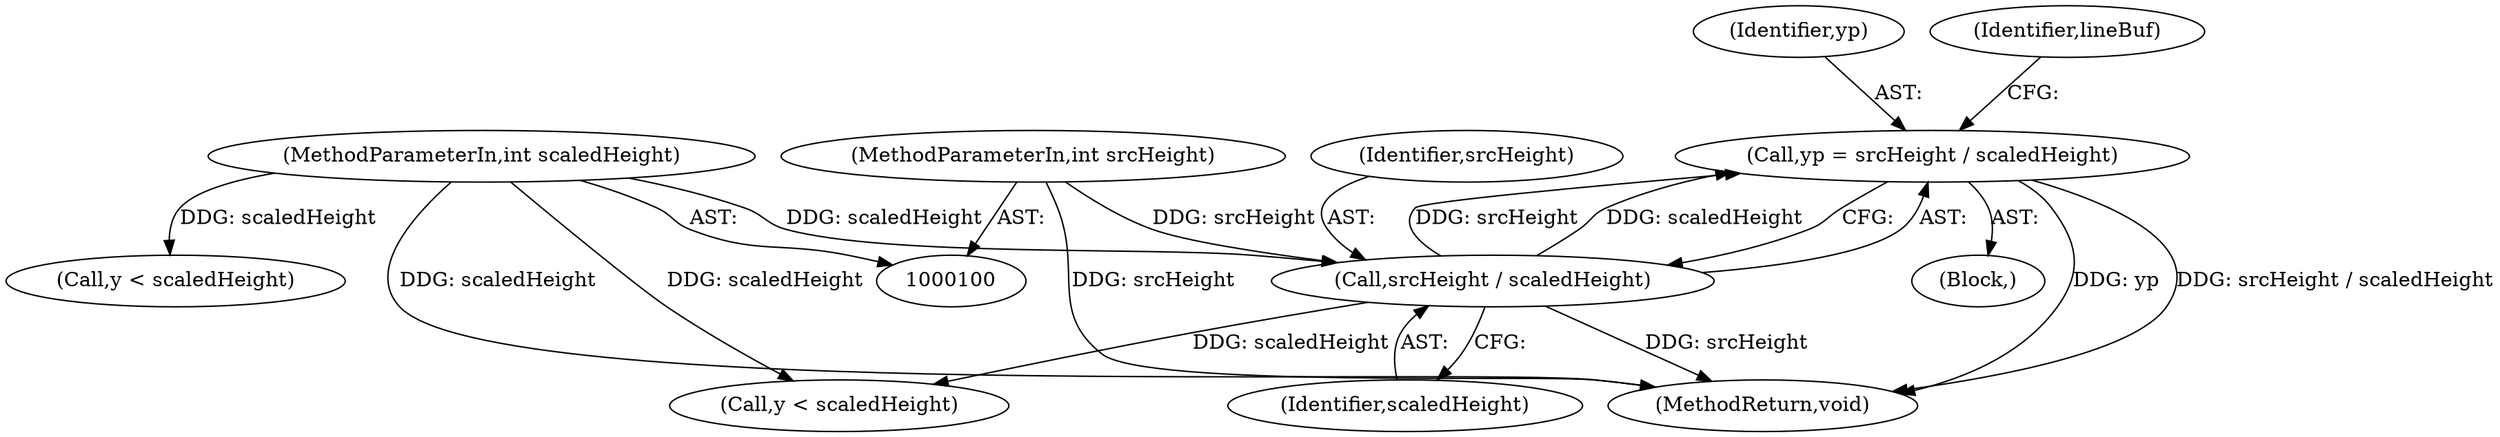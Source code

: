 digraph "0_poppler_957aa252912cde85d76c41e9710b33425a82b696@integer" {
"1000126" [label="(Call,yp = srcHeight / scaledHeight)"];
"1000128" [label="(Call,srcHeight / scaledHeight)"];
"1000104" [label="(MethodParameterIn,int srcHeight)"];
"1000106" [label="(MethodParameterIn,int scaledHeight)"];
"1000128" [label="(Call,srcHeight / scaledHeight)"];
"1000106" [label="(MethodParameterIn,int scaledHeight)"];
"1000104" [label="(MethodParameterIn,int srcHeight)"];
"1000108" [label="(Block,)"];
"1000130" [label="(Identifier,scaledHeight)"];
"1000126" [label="(Call,yp = srcHeight / scaledHeight)"];
"1000129" [label="(Identifier,srcHeight)"];
"1000157" [label="(Call,y < scaledHeight)"];
"1000175" [label="(Call,y < scaledHeight)"];
"1000127" [label="(Identifier,yp)"];
"1000132" [label="(Identifier,lineBuf)"];
"1000291" [label="(MethodReturn,void)"];
"1000126" -> "1000108"  [label="AST: "];
"1000126" -> "1000128"  [label="CFG: "];
"1000127" -> "1000126"  [label="AST: "];
"1000128" -> "1000126"  [label="AST: "];
"1000132" -> "1000126"  [label="CFG: "];
"1000126" -> "1000291"  [label="DDG: yp"];
"1000126" -> "1000291"  [label="DDG: srcHeight / scaledHeight"];
"1000128" -> "1000126"  [label="DDG: srcHeight"];
"1000128" -> "1000126"  [label="DDG: scaledHeight"];
"1000128" -> "1000130"  [label="CFG: "];
"1000129" -> "1000128"  [label="AST: "];
"1000130" -> "1000128"  [label="AST: "];
"1000128" -> "1000291"  [label="DDG: srcHeight"];
"1000104" -> "1000128"  [label="DDG: srcHeight"];
"1000106" -> "1000128"  [label="DDG: scaledHeight"];
"1000128" -> "1000157"  [label="DDG: scaledHeight"];
"1000104" -> "1000100"  [label="AST: "];
"1000104" -> "1000291"  [label="DDG: srcHeight"];
"1000106" -> "1000100"  [label="AST: "];
"1000106" -> "1000291"  [label="DDG: scaledHeight"];
"1000106" -> "1000157"  [label="DDG: scaledHeight"];
"1000106" -> "1000175"  [label="DDG: scaledHeight"];
}
